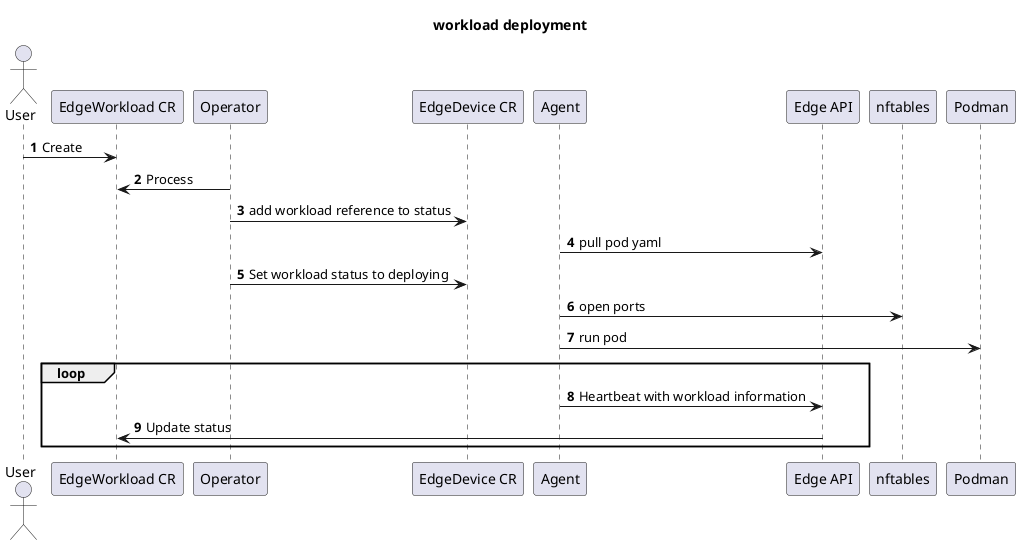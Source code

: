 @startuml
'https://plantuml.com/sequence-diagram

title workload deployment
autonumber

actor User

User -> "EdgeWorkload CR": Create
Operator -> "EdgeWorkload CR": Process
Operator -> "EdgeDevice CR": add workload reference to status
Agent -> "Edge API": pull pod yaml
Operator -> "EdgeDevice CR": Set workload status to deploying
Agent -> nftables: open ports
Agent -> Podman: run pod

loop
Agent -> "Edge API": Heartbeat with workload information
"Edge API" -> "EdgeWorkload CR": Update status
end


@enduml